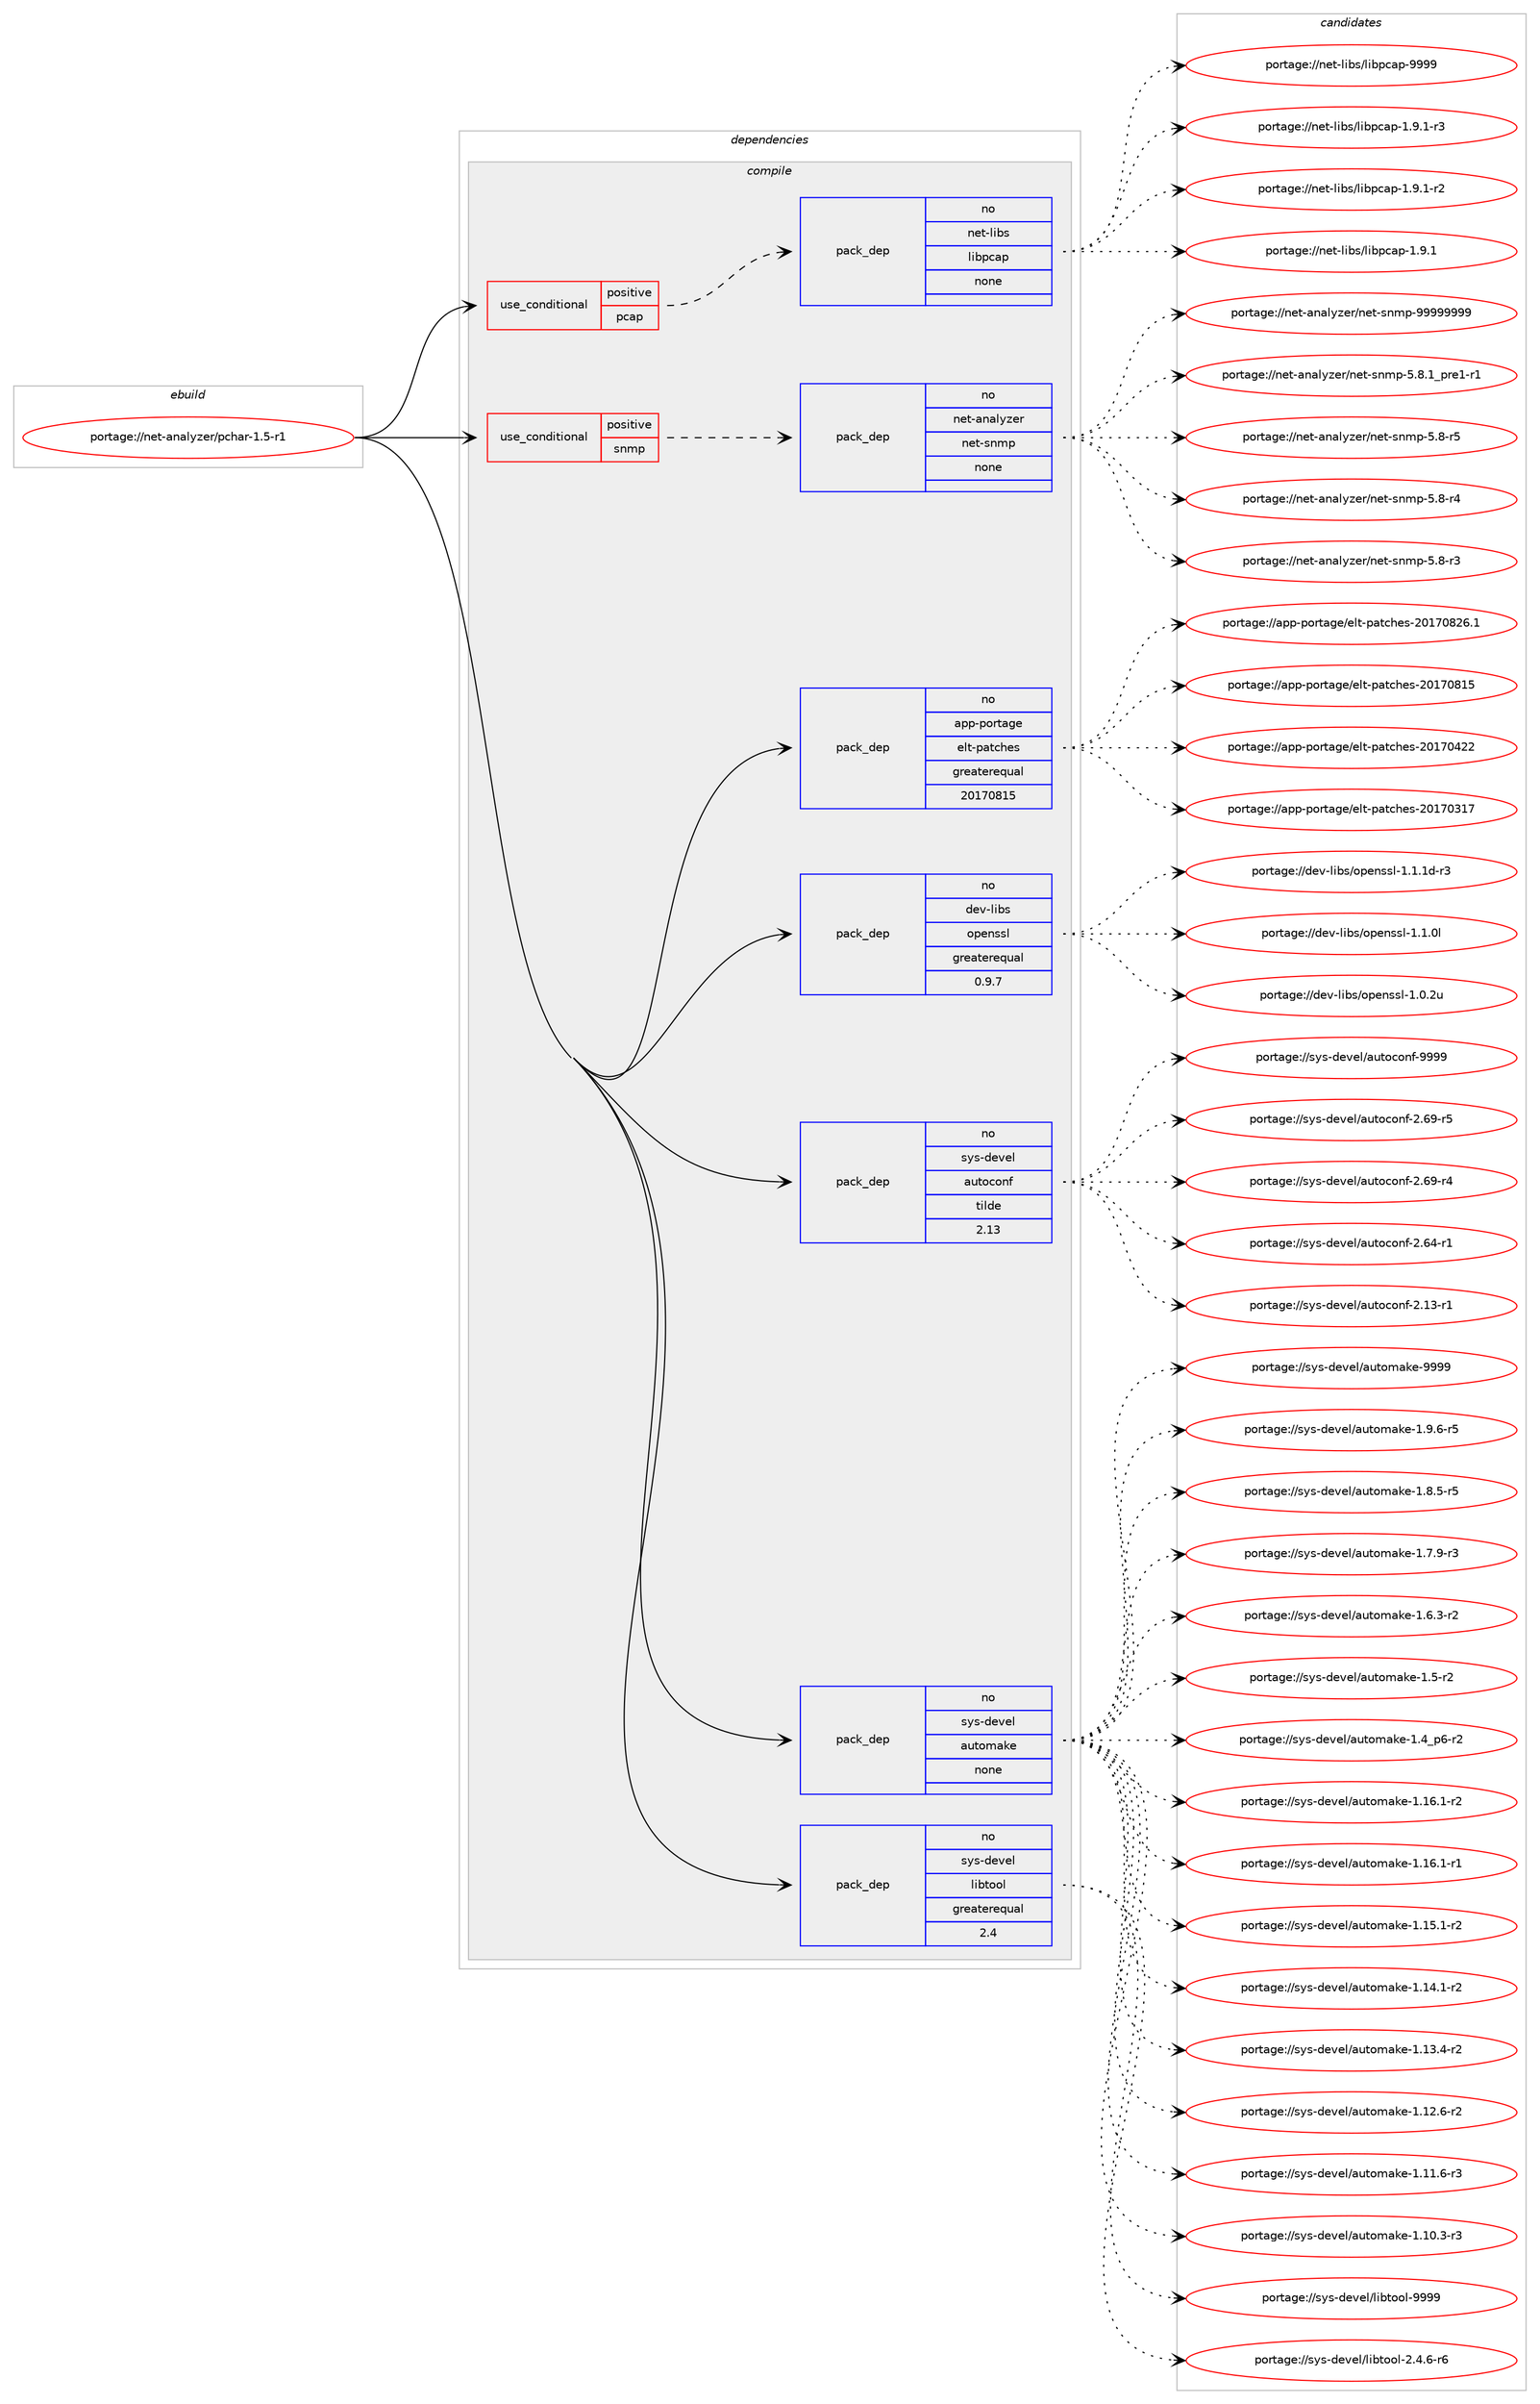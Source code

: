 digraph prolog {

# *************
# Graph options
# *************

newrank=true;
concentrate=true;
compound=true;
graph [rankdir=LR,fontname=Helvetica,fontsize=10,ranksep=1.5];#, ranksep=2.5, nodesep=0.2];
edge  [arrowhead=vee];
node  [fontname=Helvetica,fontsize=10];

# **********
# The ebuild
# **********

subgraph cluster_leftcol {
color=gray;
rank=same;
label=<<i>ebuild</i>>;
id [label="portage://net-analyzer/pchar-1.5-r1", color=red, width=4, href="../net-analyzer/pchar-1.5-r1.svg"];
}

# ****************
# The dependencies
# ****************

subgraph cluster_midcol {
color=gray;
label=<<i>dependencies</i>>;
subgraph cluster_compile {
fillcolor="#eeeeee";
style=filled;
label=<<i>compile</i>>;
subgraph cond35541 {
dependency157793 [label=<<TABLE BORDER="0" CELLBORDER="1" CELLSPACING="0" CELLPADDING="4"><TR><TD ROWSPAN="3" CELLPADDING="10">use_conditional</TD></TR><TR><TD>positive</TD></TR><TR><TD>pcap</TD></TR></TABLE>>, shape=none, color=red];
subgraph pack119698 {
dependency157794 [label=<<TABLE BORDER="0" CELLBORDER="1" CELLSPACING="0" CELLPADDING="4" WIDTH="220"><TR><TD ROWSPAN="6" CELLPADDING="30">pack_dep</TD></TR><TR><TD WIDTH="110">no</TD></TR><TR><TD>net-libs</TD></TR><TR><TD>libpcap</TD></TR><TR><TD>none</TD></TR><TR><TD></TD></TR></TABLE>>, shape=none, color=blue];
}
dependency157793:e -> dependency157794:w [weight=20,style="dashed",arrowhead="vee"];
}
id:e -> dependency157793:w [weight=20,style="solid",arrowhead="vee"];
subgraph cond35542 {
dependency157795 [label=<<TABLE BORDER="0" CELLBORDER="1" CELLSPACING="0" CELLPADDING="4"><TR><TD ROWSPAN="3" CELLPADDING="10">use_conditional</TD></TR><TR><TD>positive</TD></TR><TR><TD>snmp</TD></TR></TABLE>>, shape=none, color=red];
subgraph pack119699 {
dependency157796 [label=<<TABLE BORDER="0" CELLBORDER="1" CELLSPACING="0" CELLPADDING="4" WIDTH="220"><TR><TD ROWSPAN="6" CELLPADDING="30">pack_dep</TD></TR><TR><TD WIDTH="110">no</TD></TR><TR><TD>net-analyzer</TD></TR><TR><TD>net-snmp</TD></TR><TR><TD>none</TD></TR><TR><TD></TD></TR></TABLE>>, shape=none, color=blue];
}
dependency157795:e -> dependency157796:w [weight=20,style="dashed",arrowhead="vee"];
}
id:e -> dependency157795:w [weight=20,style="solid",arrowhead="vee"];
subgraph pack119700 {
dependency157797 [label=<<TABLE BORDER="0" CELLBORDER="1" CELLSPACING="0" CELLPADDING="4" WIDTH="220"><TR><TD ROWSPAN="6" CELLPADDING="30">pack_dep</TD></TR><TR><TD WIDTH="110">no</TD></TR><TR><TD>app-portage</TD></TR><TR><TD>elt-patches</TD></TR><TR><TD>greaterequal</TD></TR><TR><TD>20170815</TD></TR></TABLE>>, shape=none, color=blue];
}
id:e -> dependency157797:w [weight=20,style="solid",arrowhead="vee"];
subgraph pack119701 {
dependency157798 [label=<<TABLE BORDER="0" CELLBORDER="1" CELLSPACING="0" CELLPADDING="4" WIDTH="220"><TR><TD ROWSPAN="6" CELLPADDING="30">pack_dep</TD></TR><TR><TD WIDTH="110">no</TD></TR><TR><TD>dev-libs</TD></TR><TR><TD>openssl</TD></TR><TR><TD>greaterequal</TD></TR><TR><TD>0.9.7</TD></TR></TABLE>>, shape=none, color=blue];
}
id:e -> dependency157798:w [weight=20,style="solid",arrowhead="vee"];
subgraph pack119702 {
dependency157799 [label=<<TABLE BORDER="0" CELLBORDER="1" CELLSPACING="0" CELLPADDING="4" WIDTH="220"><TR><TD ROWSPAN="6" CELLPADDING="30">pack_dep</TD></TR><TR><TD WIDTH="110">no</TD></TR><TR><TD>sys-devel</TD></TR><TR><TD>autoconf</TD></TR><TR><TD>tilde</TD></TR><TR><TD>2.13</TD></TR></TABLE>>, shape=none, color=blue];
}
id:e -> dependency157799:w [weight=20,style="solid",arrowhead="vee"];
subgraph pack119703 {
dependency157800 [label=<<TABLE BORDER="0" CELLBORDER="1" CELLSPACING="0" CELLPADDING="4" WIDTH="220"><TR><TD ROWSPAN="6" CELLPADDING="30">pack_dep</TD></TR><TR><TD WIDTH="110">no</TD></TR><TR><TD>sys-devel</TD></TR><TR><TD>automake</TD></TR><TR><TD>none</TD></TR><TR><TD></TD></TR></TABLE>>, shape=none, color=blue];
}
id:e -> dependency157800:w [weight=20,style="solid",arrowhead="vee"];
subgraph pack119704 {
dependency157801 [label=<<TABLE BORDER="0" CELLBORDER="1" CELLSPACING="0" CELLPADDING="4" WIDTH="220"><TR><TD ROWSPAN="6" CELLPADDING="30">pack_dep</TD></TR><TR><TD WIDTH="110">no</TD></TR><TR><TD>sys-devel</TD></TR><TR><TD>libtool</TD></TR><TR><TD>greaterequal</TD></TR><TR><TD>2.4</TD></TR></TABLE>>, shape=none, color=blue];
}
id:e -> dependency157801:w [weight=20,style="solid",arrowhead="vee"];
}
subgraph cluster_compileandrun {
fillcolor="#eeeeee";
style=filled;
label=<<i>compile and run</i>>;
}
subgraph cluster_run {
fillcolor="#eeeeee";
style=filled;
label=<<i>run</i>>;
}
}

# **************
# The candidates
# **************

subgraph cluster_choices {
rank=same;
color=gray;
label=<<i>candidates</i>>;

subgraph choice119698 {
color=black;
nodesep=1;
choice1101011164510810598115471081059811299971124557575757 [label="portage://net-libs/libpcap-9999", color=red, width=4,href="../net-libs/libpcap-9999.svg"];
choice1101011164510810598115471081059811299971124549465746494511451 [label="portage://net-libs/libpcap-1.9.1-r3", color=red, width=4,href="../net-libs/libpcap-1.9.1-r3.svg"];
choice1101011164510810598115471081059811299971124549465746494511450 [label="portage://net-libs/libpcap-1.9.1-r2", color=red, width=4,href="../net-libs/libpcap-1.9.1-r2.svg"];
choice110101116451081059811547108105981129997112454946574649 [label="portage://net-libs/libpcap-1.9.1", color=red, width=4,href="../net-libs/libpcap-1.9.1.svg"];
dependency157794:e -> choice1101011164510810598115471081059811299971124557575757:w [style=dotted,weight="100"];
dependency157794:e -> choice1101011164510810598115471081059811299971124549465746494511451:w [style=dotted,weight="100"];
dependency157794:e -> choice1101011164510810598115471081059811299971124549465746494511450:w [style=dotted,weight="100"];
dependency157794:e -> choice110101116451081059811547108105981129997112454946574649:w [style=dotted,weight="100"];
}
subgraph choice119699 {
color=black;
nodesep=1;
choice1101011164597110971081211221011144711010111645115110109112455757575757575757 [label="portage://net-analyzer/net-snmp-99999999", color=red, width=4,href="../net-analyzer/net-snmp-99999999.svg"];
choice110101116459711097108121122101114471101011164511511010911245534656464995112114101494511449 [label="portage://net-analyzer/net-snmp-5.8.1_pre1-r1", color=red, width=4,href="../net-analyzer/net-snmp-5.8.1_pre1-r1.svg"];
choice1101011164597110971081211221011144711010111645115110109112455346564511453 [label="portage://net-analyzer/net-snmp-5.8-r5", color=red, width=4,href="../net-analyzer/net-snmp-5.8-r5.svg"];
choice1101011164597110971081211221011144711010111645115110109112455346564511452 [label="portage://net-analyzer/net-snmp-5.8-r4", color=red, width=4,href="../net-analyzer/net-snmp-5.8-r4.svg"];
choice1101011164597110971081211221011144711010111645115110109112455346564511451 [label="portage://net-analyzer/net-snmp-5.8-r3", color=red, width=4,href="../net-analyzer/net-snmp-5.8-r3.svg"];
dependency157796:e -> choice1101011164597110971081211221011144711010111645115110109112455757575757575757:w [style=dotted,weight="100"];
dependency157796:e -> choice110101116459711097108121122101114471101011164511511010911245534656464995112114101494511449:w [style=dotted,weight="100"];
dependency157796:e -> choice1101011164597110971081211221011144711010111645115110109112455346564511453:w [style=dotted,weight="100"];
dependency157796:e -> choice1101011164597110971081211221011144711010111645115110109112455346564511452:w [style=dotted,weight="100"];
dependency157796:e -> choice1101011164597110971081211221011144711010111645115110109112455346564511451:w [style=dotted,weight="100"];
}
subgraph choice119700 {
color=black;
nodesep=1;
choice971121124511211111411697103101471011081164511297116991041011154550484955485650544649 [label="portage://app-portage/elt-patches-20170826.1", color=red, width=4,href="../app-portage/elt-patches-20170826.1.svg"];
choice97112112451121111141169710310147101108116451129711699104101115455048495548564953 [label="portage://app-portage/elt-patches-20170815", color=red, width=4,href="../app-portage/elt-patches-20170815.svg"];
choice97112112451121111141169710310147101108116451129711699104101115455048495548525050 [label="portage://app-portage/elt-patches-20170422", color=red, width=4,href="../app-portage/elt-patches-20170422.svg"];
choice97112112451121111141169710310147101108116451129711699104101115455048495548514955 [label="portage://app-portage/elt-patches-20170317", color=red, width=4,href="../app-portage/elt-patches-20170317.svg"];
dependency157797:e -> choice971121124511211111411697103101471011081164511297116991041011154550484955485650544649:w [style=dotted,weight="100"];
dependency157797:e -> choice97112112451121111141169710310147101108116451129711699104101115455048495548564953:w [style=dotted,weight="100"];
dependency157797:e -> choice97112112451121111141169710310147101108116451129711699104101115455048495548525050:w [style=dotted,weight="100"];
dependency157797:e -> choice97112112451121111141169710310147101108116451129711699104101115455048495548514955:w [style=dotted,weight="100"];
}
subgraph choice119701 {
color=black;
nodesep=1;
choice1001011184510810598115471111121011101151151084549464946491004511451 [label="portage://dev-libs/openssl-1.1.1d-r3", color=red, width=4,href="../dev-libs/openssl-1.1.1d-r3.svg"];
choice100101118451081059811547111112101110115115108454946494648108 [label="portage://dev-libs/openssl-1.1.0l", color=red, width=4,href="../dev-libs/openssl-1.1.0l.svg"];
choice100101118451081059811547111112101110115115108454946484650117 [label="portage://dev-libs/openssl-1.0.2u", color=red, width=4,href="../dev-libs/openssl-1.0.2u.svg"];
dependency157798:e -> choice1001011184510810598115471111121011101151151084549464946491004511451:w [style=dotted,weight="100"];
dependency157798:e -> choice100101118451081059811547111112101110115115108454946494648108:w [style=dotted,weight="100"];
dependency157798:e -> choice100101118451081059811547111112101110115115108454946484650117:w [style=dotted,weight="100"];
}
subgraph choice119702 {
color=black;
nodesep=1;
choice115121115451001011181011084797117116111991111101024557575757 [label="portage://sys-devel/autoconf-9999", color=red, width=4,href="../sys-devel/autoconf-9999.svg"];
choice1151211154510010111810110847971171161119911111010245504654574511453 [label="portage://sys-devel/autoconf-2.69-r5", color=red, width=4,href="../sys-devel/autoconf-2.69-r5.svg"];
choice1151211154510010111810110847971171161119911111010245504654574511452 [label="portage://sys-devel/autoconf-2.69-r4", color=red, width=4,href="../sys-devel/autoconf-2.69-r4.svg"];
choice1151211154510010111810110847971171161119911111010245504654524511449 [label="portage://sys-devel/autoconf-2.64-r1", color=red, width=4,href="../sys-devel/autoconf-2.64-r1.svg"];
choice1151211154510010111810110847971171161119911111010245504649514511449 [label="portage://sys-devel/autoconf-2.13-r1", color=red, width=4,href="../sys-devel/autoconf-2.13-r1.svg"];
dependency157799:e -> choice115121115451001011181011084797117116111991111101024557575757:w [style=dotted,weight="100"];
dependency157799:e -> choice1151211154510010111810110847971171161119911111010245504654574511453:w [style=dotted,weight="100"];
dependency157799:e -> choice1151211154510010111810110847971171161119911111010245504654574511452:w [style=dotted,weight="100"];
dependency157799:e -> choice1151211154510010111810110847971171161119911111010245504654524511449:w [style=dotted,weight="100"];
dependency157799:e -> choice1151211154510010111810110847971171161119911111010245504649514511449:w [style=dotted,weight="100"];
}
subgraph choice119703 {
color=black;
nodesep=1;
choice115121115451001011181011084797117116111109971071014557575757 [label="portage://sys-devel/automake-9999", color=red, width=4,href="../sys-devel/automake-9999.svg"];
choice115121115451001011181011084797117116111109971071014549465746544511453 [label="portage://sys-devel/automake-1.9.6-r5", color=red, width=4,href="../sys-devel/automake-1.9.6-r5.svg"];
choice115121115451001011181011084797117116111109971071014549465646534511453 [label="portage://sys-devel/automake-1.8.5-r5", color=red, width=4,href="../sys-devel/automake-1.8.5-r5.svg"];
choice115121115451001011181011084797117116111109971071014549465546574511451 [label="portage://sys-devel/automake-1.7.9-r3", color=red, width=4,href="../sys-devel/automake-1.7.9-r3.svg"];
choice115121115451001011181011084797117116111109971071014549465446514511450 [label="portage://sys-devel/automake-1.6.3-r2", color=red, width=4,href="../sys-devel/automake-1.6.3-r2.svg"];
choice11512111545100101118101108479711711611110997107101454946534511450 [label="portage://sys-devel/automake-1.5-r2", color=red, width=4,href="../sys-devel/automake-1.5-r2.svg"];
choice115121115451001011181011084797117116111109971071014549465295112544511450 [label="portage://sys-devel/automake-1.4_p6-r2", color=red, width=4,href="../sys-devel/automake-1.4_p6-r2.svg"];
choice11512111545100101118101108479711711611110997107101454946495446494511450 [label="portage://sys-devel/automake-1.16.1-r2", color=red, width=4,href="../sys-devel/automake-1.16.1-r2.svg"];
choice11512111545100101118101108479711711611110997107101454946495446494511449 [label="portage://sys-devel/automake-1.16.1-r1", color=red, width=4,href="../sys-devel/automake-1.16.1-r1.svg"];
choice11512111545100101118101108479711711611110997107101454946495346494511450 [label="portage://sys-devel/automake-1.15.1-r2", color=red, width=4,href="../sys-devel/automake-1.15.1-r2.svg"];
choice11512111545100101118101108479711711611110997107101454946495246494511450 [label="portage://sys-devel/automake-1.14.1-r2", color=red, width=4,href="../sys-devel/automake-1.14.1-r2.svg"];
choice11512111545100101118101108479711711611110997107101454946495146524511450 [label="portage://sys-devel/automake-1.13.4-r2", color=red, width=4,href="../sys-devel/automake-1.13.4-r2.svg"];
choice11512111545100101118101108479711711611110997107101454946495046544511450 [label="portage://sys-devel/automake-1.12.6-r2", color=red, width=4,href="../sys-devel/automake-1.12.6-r2.svg"];
choice11512111545100101118101108479711711611110997107101454946494946544511451 [label="portage://sys-devel/automake-1.11.6-r3", color=red, width=4,href="../sys-devel/automake-1.11.6-r3.svg"];
choice11512111545100101118101108479711711611110997107101454946494846514511451 [label="portage://sys-devel/automake-1.10.3-r3", color=red, width=4,href="../sys-devel/automake-1.10.3-r3.svg"];
dependency157800:e -> choice115121115451001011181011084797117116111109971071014557575757:w [style=dotted,weight="100"];
dependency157800:e -> choice115121115451001011181011084797117116111109971071014549465746544511453:w [style=dotted,weight="100"];
dependency157800:e -> choice115121115451001011181011084797117116111109971071014549465646534511453:w [style=dotted,weight="100"];
dependency157800:e -> choice115121115451001011181011084797117116111109971071014549465546574511451:w [style=dotted,weight="100"];
dependency157800:e -> choice115121115451001011181011084797117116111109971071014549465446514511450:w [style=dotted,weight="100"];
dependency157800:e -> choice11512111545100101118101108479711711611110997107101454946534511450:w [style=dotted,weight="100"];
dependency157800:e -> choice115121115451001011181011084797117116111109971071014549465295112544511450:w [style=dotted,weight="100"];
dependency157800:e -> choice11512111545100101118101108479711711611110997107101454946495446494511450:w [style=dotted,weight="100"];
dependency157800:e -> choice11512111545100101118101108479711711611110997107101454946495446494511449:w [style=dotted,weight="100"];
dependency157800:e -> choice11512111545100101118101108479711711611110997107101454946495346494511450:w [style=dotted,weight="100"];
dependency157800:e -> choice11512111545100101118101108479711711611110997107101454946495246494511450:w [style=dotted,weight="100"];
dependency157800:e -> choice11512111545100101118101108479711711611110997107101454946495146524511450:w [style=dotted,weight="100"];
dependency157800:e -> choice11512111545100101118101108479711711611110997107101454946495046544511450:w [style=dotted,weight="100"];
dependency157800:e -> choice11512111545100101118101108479711711611110997107101454946494946544511451:w [style=dotted,weight="100"];
dependency157800:e -> choice11512111545100101118101108479711711611110997107101454946494846514511451:w [style=dotted,weight="100"];
}
subgraph choice119704 {
color=black;
nodesep=1;
choice1151211154510010111810110847108105981161111111084557575757 [label="portage://sys-devel/libtool-9999", color=red, width=4,href="../sys-devel/libtool-9999.svg"];
choice1151211154510010111810110847108105981161111111084550465246544511454 [label="portage://sys-devel/libtool-2.4.6-r6", color=red, width=4,href="../sys-devel/libtool-2.4.6-r6.svg"];
dependency157801:e -> choice1151211154510010111810110847108105981161111111084557575757:w [style=dotted,weight="100"];
dependency157801:e -> choice1151211154510010111810110847108105981161111111084550465246544511454:w [style=dotted,weight="100"];
}
}

}
